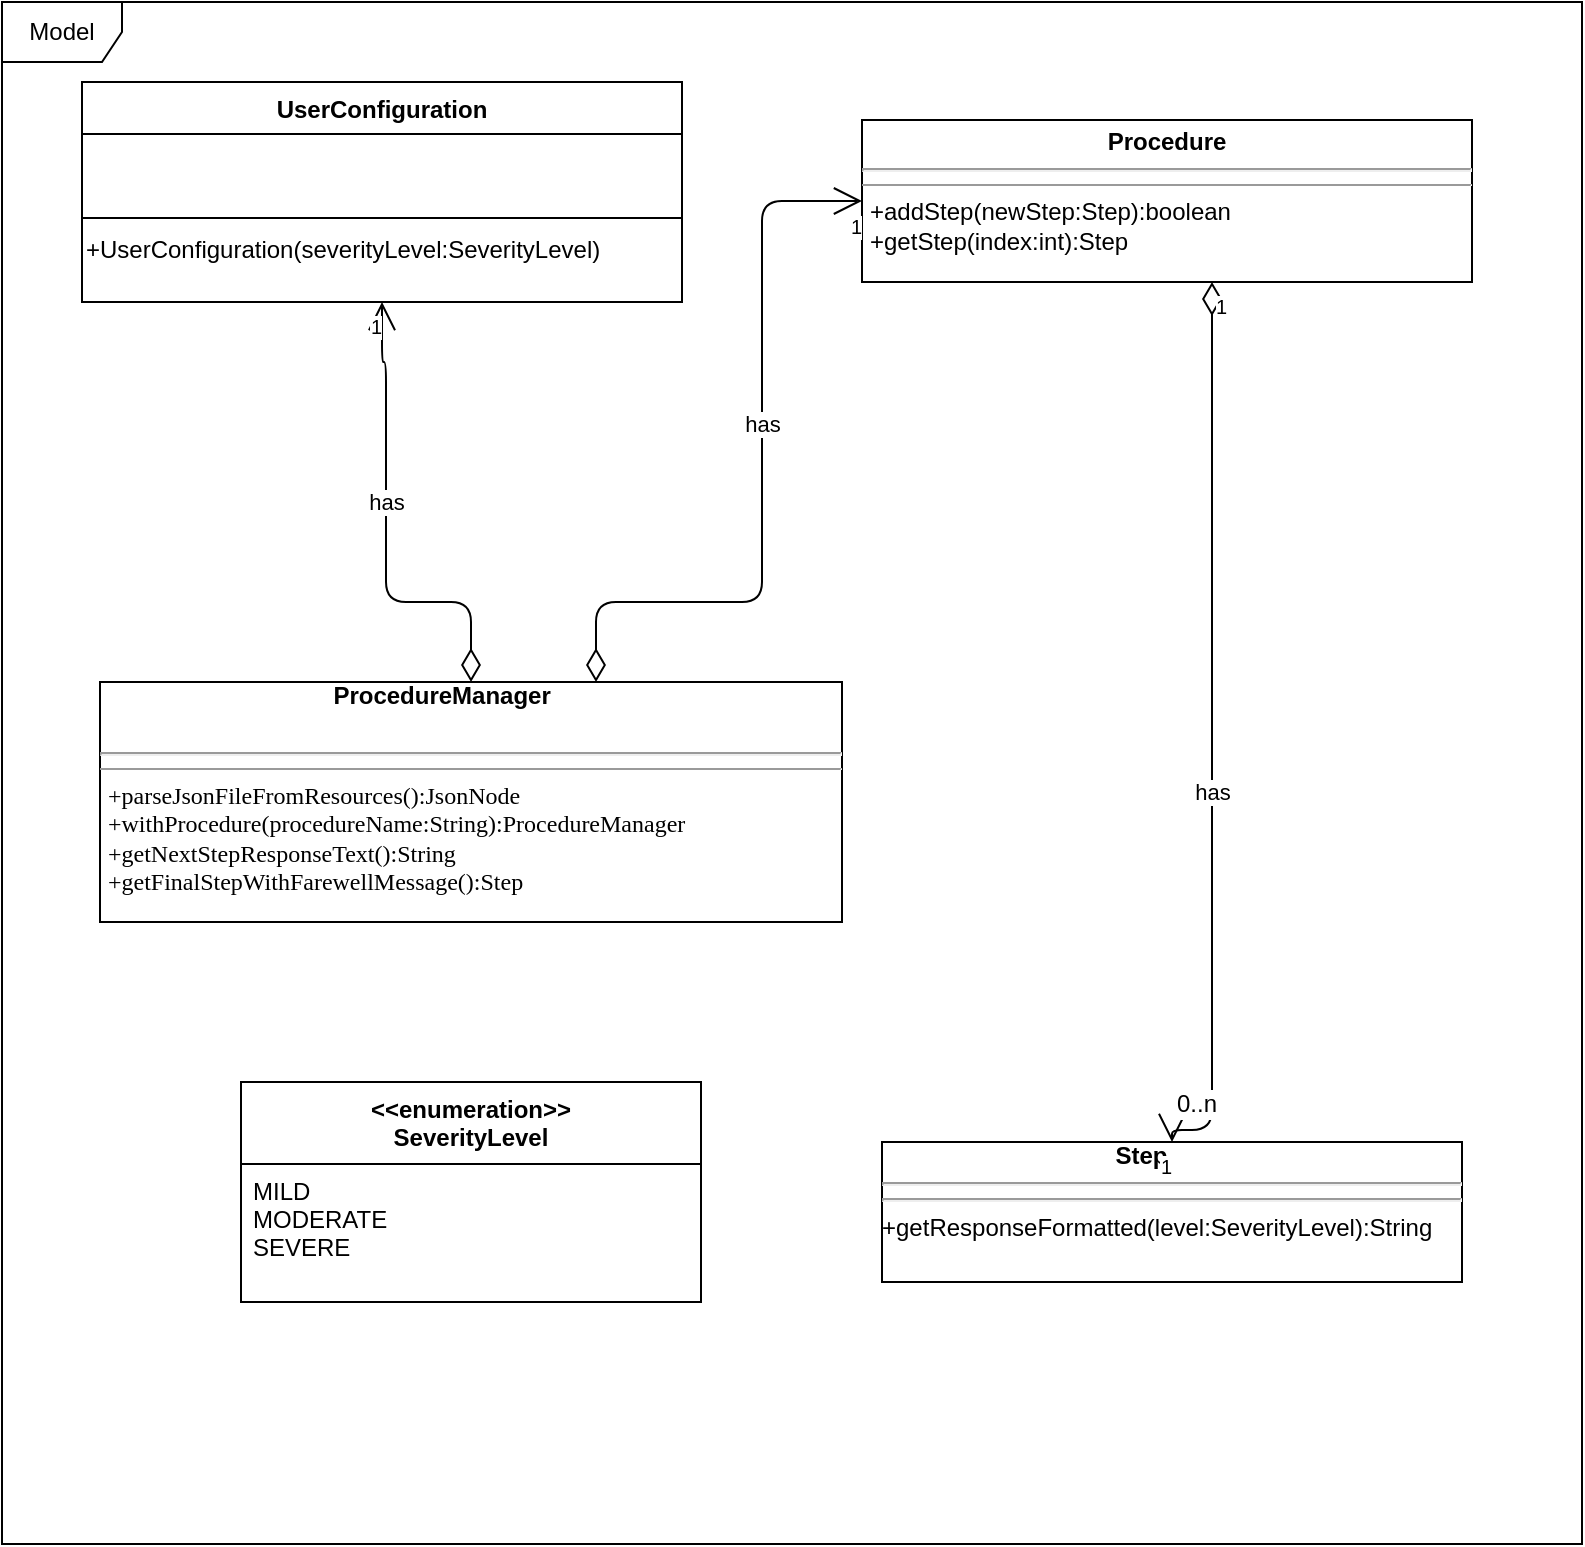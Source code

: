 <mxfile version="12.3.4" type="device" pages="1"><diagram id="E-SG-cebzAdSnMSDgCiw" name="Page-1"><mxGraphModel dx="870" dy="546" grid="1" gridSize="10" guides="1" tooltips="1" connect="1" arrows="1" fold="1" page="1" pageScale="1" pageWidth="827" pageHeight="1169" math="0" shadow="0"><root><mxCell id="0"/><mxCell id="1" parent="0"/><mxCell id="xHuQMZcdrBhknpPqK3mS-6" value="Model" style="shape=umlFrame;whiteSpace=wrap;html=1;" parent="1" vertex="1"><mxGeometry x="10" y="30" width="790" height="771" as="geometry"/></mxCell><mxCell id="xHuQMZcdrBhknpPqK3mS-8" value="UserConfiguration&#10;" style="swimlane;fontStyle=1;align=center;verticalAlign=top;childLayout=stackLayout;horizontal=1;startSize=26;horizontalStack=0;resizeParent=1;resizeParentMax=0;resizeLast=0;collapsible=1;marginBottom=0;" parent="1" vertex="1"><mxGeometry x="50" y="70" width="300" height="110" as="geometry"/></mxCell><mxCell id="xHuQMZcdrBhknpPqK3mS-10" value="" style="line;strokeWidth=1;fillColor=none;align=left;verticalAlign=middle;spacingTop=-1;spacingLeft=3;spacingRight=3;rotatable=0;labelPosition=right;points=[];portConstraint=eastwest;" parent="xHuQMZcdrBhknpPqK3mS-8" vertex="1"><mxGeometry y="26" width="300" height="84" as="geometry"/></mxCell><mxCell id="xHuQMZcdrBhknpPqK3mS-16" value="&lt;p style=&quot;margin: 0px ; margin-top: 4px ; text-align: center&quot;&gt;&lt;b&gt;Procedure&lt;/b&gt;&lt;/p&gt;&lt;hr&gt;&lt;hr size=&quot;1&quot;&gt;&lt;p style=&quot;margin: 0px ; margin-left: 4px&quot;&gt;+addStep(newStep:Step):boolean&lt;/p&gt;&lt;p style=&quot;margin: 0px ; margin-left: 4px&quot;&gt;+getStep(index:int):Step&lt;/p&gt;&lt;p style=&quot;margin: 0px ; margin-left: 4px&quot;&gt;&lt;br&gt;&lt;/p&gt;&lt;hr size=&quot;1&quot;&gt;&lt;div&gt;&lt;/div&gt;&lt;br&gt;&lt;div&gt;&lt;br&gt;&lt;/div&gt;" style="verticalAlign=top;align=left;overflow=fill;fontSize=12;fontFamily=Helvetica;html=1;" parent="1" vertex="1"><mxGeometry x="440" y="89" width="305" height="81" as="geometry"/></mxCell><mxCell id="xHuQMZcdrBhknpPqK3mS-17" value="&lt;div align=&quot;left&quot;&gt;&lt;b&gt;&amp;nbsp;&amp;nbsp;&amp;nbsp;&amp;nbsp;&amp;nbsp;&amp;nbsp;&amp;nbsp;&amp;nbsp;&amp;nbsp;&amp;nbsp;&amp;nbsp;&amp;nbsp;&amp;nbsp;&amp;nbsp;&amp;nbsp;&amp;nbsp;&amp;nbsp;&amp;nbsp;&amp;nbsp;&amp;nbsp;&amp;nbsp;&amp;nbsp;&amp;nbsp;&amp;nbsp;&amp;nbsp;&amp;nbsp;&amp;nbsp;&amp;nbsp;&amp;nbsp;&amp;nbsp;&amp;nbsp;&amp;nbsp;&amp;nbsp;&amp;nbsp; Step&lt;/b&gt;&lt;/div&gt;&lt;hr&gt;&lt;hr&gt;+getResponseFormatted(level:SeverityLevel):String" style="verticalAlign=top;align=left;overflow=fill;fontSize=12;fontFamily=Helvetica;html=1;rotation=0;direction=south;" parent="1" vertex="1"><mxGeometry x="450" y="600" width="290" height="70" as="geometry"/></mxCell><mxCell id="xHuQMZcdrBhknpPqK3mS-18" value="has" style="endArrow=open;endSize=12;startArrow=diamondThin;startSize=14;startFill=0;edgeStyle=orthogonalEdgeStyle;fontColor=#000000;labelBackgroundColor=#ffffff;labelBorderColor=none;html=1;spacing=2;verticalAlign=middle;horizontal=1;align=center;fontStyle=0;entryX=0;entryY=0.5;entryDx=0;entryDy=0;" parent="1" source="xHuQMZcdrBhknpPqK3mS-16" target="xHuQMZcdrBhknpPqK3mS-17" edge="1"><mxGeometry x="0.134" relative="1" as="geometry"><mxPoint x="550" y="320" as="sourcePoint"/><mxPoint x="615" y="330" as="targetPoint"/><mxPoint as="offset"/><Array as="points"><mxPoint x="615" y="594"/><mxPoint x="595" y="594"/></Array></mxGeometry></mxCell><mxCell id="xHuQMZcdrBhknpPqK3mS-19" value="1" style="resizable=0;html=1;align=left;verticalAlign=top;labelBackgroundColor=#ffffff;fontSize=10;" parent="xHuQMZcdrBhknpPqK3mS-18" connectable="0" vertex="1"><mxGeometry x="-1" relative="1" as="geometry"/></mxCell><mxCell id="xHuQMZcdrBhknpPqK3mS-20" value="1" style="resizable=0;html=1;align=right;verticalAlign=top;labelBackgroundColor=#ffffff;fontSize=10;" parent="xHuQMZcdrBhknpPqK3mS-18" connectable="0" vertex="1"><mxGeometry x="1" relative="1" as="geometry"/></mxCell><mxCell id="DeNK-GkeAnNHr_9UdEOa-4" value="&lt;div&gt;&lt;br&gt;&lt;/div&gt;&lt;div&gt;&lt;br&gt;&lt;/div&gt;" style="text;html=1;resizable=0;points=[];align=center;verticalAlign=middle;labelBackgroundColor=#ffffff;" parent="xHuQMZcdrBhknpPqK3mS-18" vertex="1" connectable="0"><mxGeometry x="1" y="17" relative="1" as="geometry"><mxPoint x="-16" y="17" as="offset"/></mxGeometry></mxCell><mxCell id="za-SdY-T9-lavpsYTYF2-6" value="0..n" style="text;html=1;resizable=0;points=[];align=center;verticalAlign=middle;labelBackgroundColor=#ffffff;" parent="xHuQMZcdrBhknpPqK3mS-18" vertex="1" connectable="0"><mxGeometry x="0.935" y="-1" relative="1" as="geometry"><mxPoint x="3.5" y="-12" as="offset"/></mxGeometry></mxCell><mxCell id="za-SdY-T9-lavpsYTYF2-1" value="&lt;&lt;enumeration&gt;&gt;&#10;SeverityLevel&#10;" style="swimlane;fontStyle=1;align=center;verticalAlign=top;childLayout=stackLayout;horizontal=1;startSize=41;horizontalStack=0;resizeParent=1;resizeParentMax=0;resizeLast=0;collapsible=1;marginBottom=0;rotation=0;" parent="1" vertex="1"><mxGeometry x="129.5" y="570" width="230" height="110" as="geometry"/></mxCell><mxCell id="za-SdY-T9-lavpsYTYF2-2" value="MILD&#10;MODERATE&#10;SEVERE&#10;" style="text;strokeColor=none;fillColor=none;align=left;verticalAlign=top;spacingLeft=4;spacingRight=4;overflow=hidden;rotatable=0;points=[[0,0.5],[1,0.5]];portConstraint=eastwest;rotation=0;" parent="za-SdY-T9-lavpsYTYF2-1" vertex="1"><mxGeometry y="41" width="230" height="69" as="geometry"/></mxCell><mxCell id="Pnf9zCOtJ78BhoLa776x-1" value="&lt;div align=&quot;left&quot;&gt;&lt;b&gt;&amp;nbsp; &amp;nbsp; &amp;nbsp; &amp;nbsp; &amp;nbsp; &amp;nbsp; &amp;nbsp; &amp;nbsp; &amp;nbsp; &amp;nbsp; &amp;nbsp; &amp;nbsp; &amp;nbsp; &amp;nbsp; &amp;nbsp; &amp;nbsp; &amp;nbsp; &amp;nbsp;ProcedureManager&lt;/b&gt;&lt;/div&gt;&lt;div align=&quot;left&quot;&gt;&lt;b&gt;&lt;br&gt;&lt;/b&gt;&lt;/div&gt;&lt;div align=&quot;left&quot;&gt;&lt;hr&gt;&lt;/div&gt;&lt;hr size=&quot;1&quot;&gt;&lt;p style=&quot;margin: 0px ; margin-left: 4px&quot;&gt;&lt;/p&gt;&lt;p style=&quot;margin: 0px ; margin-left: 4px&quot;&gt;&lt;font face=&quot;Verdana&quot;&gt;+parseJsonFileFromResources():JsonNode&lt;/font&gt;&lt;/p&gt;&lt;p style=&quot;margin: 0px ; margin-left: 4px&quot;&gt;&lt;span style=&quot;background-color: rgb(255 , 255 , 255)&quot;&gt;&lt;font face=&quot;Verdana&quot;&gt;+withProcedure(procedureName:String):ProcedureManager&lt;/font&gt;&lt;/span&gt;&lt;/p&gt;&lt;p style=&quot;margin: 0px ; margin-left: 4px&quot;&gt;&lt;span style=&quot;background-color: rgb(255 , 255 , 255)&quot;&gt;&lt;font face=&quot;Verdana&quot;&gt;+getNextStepResponseText():String&lt;/font&gt;&lt;/span&gt;&lt;/p&gt;&lt;p style=&quot;margin: 0px ; margin-left: 4px&quot;&gt;&lt;span style=&quot;background-color: rgb(255 , 255 , 255)&quot;&gt;&lt;font face=&quot;Verdana&quot;&gt;+getFinalStepWithFarewellMessage():Step&lt;/font&gt;&lt;/span&gt;&lt;/p&gt;" style="verticalAlign=top;align=left;overflow=fill;fontSize=12;fontFamily=Helvetica;html=1;rotation=0;direction=south;" vertex="1" parent="1"><mxGeometry x="59" y="370" width="371" height="120" as="geometry"/></mxCell><mxCell id="Pnf9zCOtJ78BhoLa776x-3" value="has" style="endArrow=open;endSize=12;startArrow=diamondThin;startSize=14;startFill=0;edgeStyle=orthogonalEdgeStyle;fontColor=#000000;labelBackgroundColor=#ffffff;labelBorderColor=none;html=1;spacing=2;verticalAlign=middle;horizontal=1;align=center;fontStyle=0;entryX=0.5;entryY=1;entryDx=0;entryDy=0;exitX=0;exitY=0.5;exitDx=0;exitDy=0;" edge="1" parent="1" source="Pnf9zCOtJ78BhoLa776x-1" target="xHuQMZcdrBhknpPqK3mS-8"><mxGeometry x="0.134" relative="1" as="geometry"><mxPoint x="275" y="230" as="sourcePoint"/><mxPoint x="228" y="185" as="targetPoint"/><mxPoint as="offset"/><Array as="points"><mxPoint x="245" y="330"/><mxPoint x="202" y="330"/><mxPoint x="202" y="210"/><mxPoint x="200" y="210"/></Array></mxGeometry></mxCell><mxCell id="Pnf9zCOtJ78BhoLa776x-5" value="1" style="resizable=0;html=1;align=right;verticalAlign=top;labelBackgroundColor=#ffffff;fontSize=10;" connectable="0" vertex="1" parent="Pnf9zCOtJ78BhoLa776x-3"><mxGeometry x="1" relative="1" as="geometry"/></mxCell><mxCell id="Pnf9zCOtJ78BhoLa776x-6" value="&lt;div&gt;&lt;br&gt;&lt;/div&gt;&lt;div&gt;&lt;br&gt;&lt;/div&gt;" style="text;html=1;resizable=0;points=[];align=center;verticalAlign=middle;labelBackgroundColor=#ffffff;" vertex="1" connectable="0" parent="Pnf9zCOtJ78BhoLa776x-3"><mxGeometry x="1" y="17" relative="1" as="geometry"><mxPoint x="-16" y="17" as="offset"/></mxGeometry></mxCell><mxCell id="Pnf9zCOtJ78BhoLa776x-8" value="has" style="endArrow=open;endSize=12;startArrow=diamondThin;startSize=14;startFill=0;edgeStyle=orthogonalEdgeStyle;fontColor=#000000;labelBackgroundColor=#ffffff;labelBorderColor=none;html=1;spacing=2;verticalAlign=middle;horizontal=1;align=center;fontStyle=0;entryX=0;entryY=0.5;entryDx=0;entryDy=0;exitX=0;exitY=0.5;exitDx=0;exitDy=0;" edge="1" parent="1" target="xHuQMZcdrBhknpPqK3mS-16"><mxGeometry x="0.134" relative="1" as="geometry"><mxPoint x="307" y="370" as="sourcePoint"/><mxPoint x="300" y="225" as="targetPoint"/><mxPoint as="offset"/><Array as="points"><mxPoint x="307" y="330"/><mxPoint x="390" y="330"/><mxPoint x="390" y="130"/></Array></mxGeometry></mxCell><mxCell id="Pnf9zCOtJ78BhoLa776x-10" value="1" style="resizable=0;html=1;align=right;verticalAlign=top;labelBackgroundColor=#ffffff;fontSize=10;" connectable="0" vertex="1" parent="Pnf9zCOtJ78BhoLa776x-8"><mxGeometry x="1" relative="1" as="geometry"/></mxCell><mxCell id="Pnf9zCOtJ78BhoLa776x-11" value="&lt;div&gt;&lt;br&gt;&lt;/div&gt;&lt;div&gt;&lt;br&gt;&lt;/div&gt;" style="text;html=1;resizable=0;points=[];align=center;verticalAlign=middle;labelBackgroundColor=#ffffff;" vertex="1" connectable="0" parent="Pnf9zCOtJ78BhoLa776x-8"><mxGeometry x="1" y="17" relative="1" as="geometry"><mxPoint x="-16" y="17" as="offset"/></mxGeometry></mxCell><UserObject label="+UserConfiguration(severityLevel:SeverityLevel)" link="+UserConfiguration(severityLevel:SeverityLevel)" id="Pnf9zCOtJ78BhoLa776x-12"><mxCell style="text;html=1;" vertex="1" parent="1"><mxGeometry x="50" y="140" width="280" height="30" as="geometry"/></mxCell></UserObject></root></mxGraphModel></diagram></mxfile>